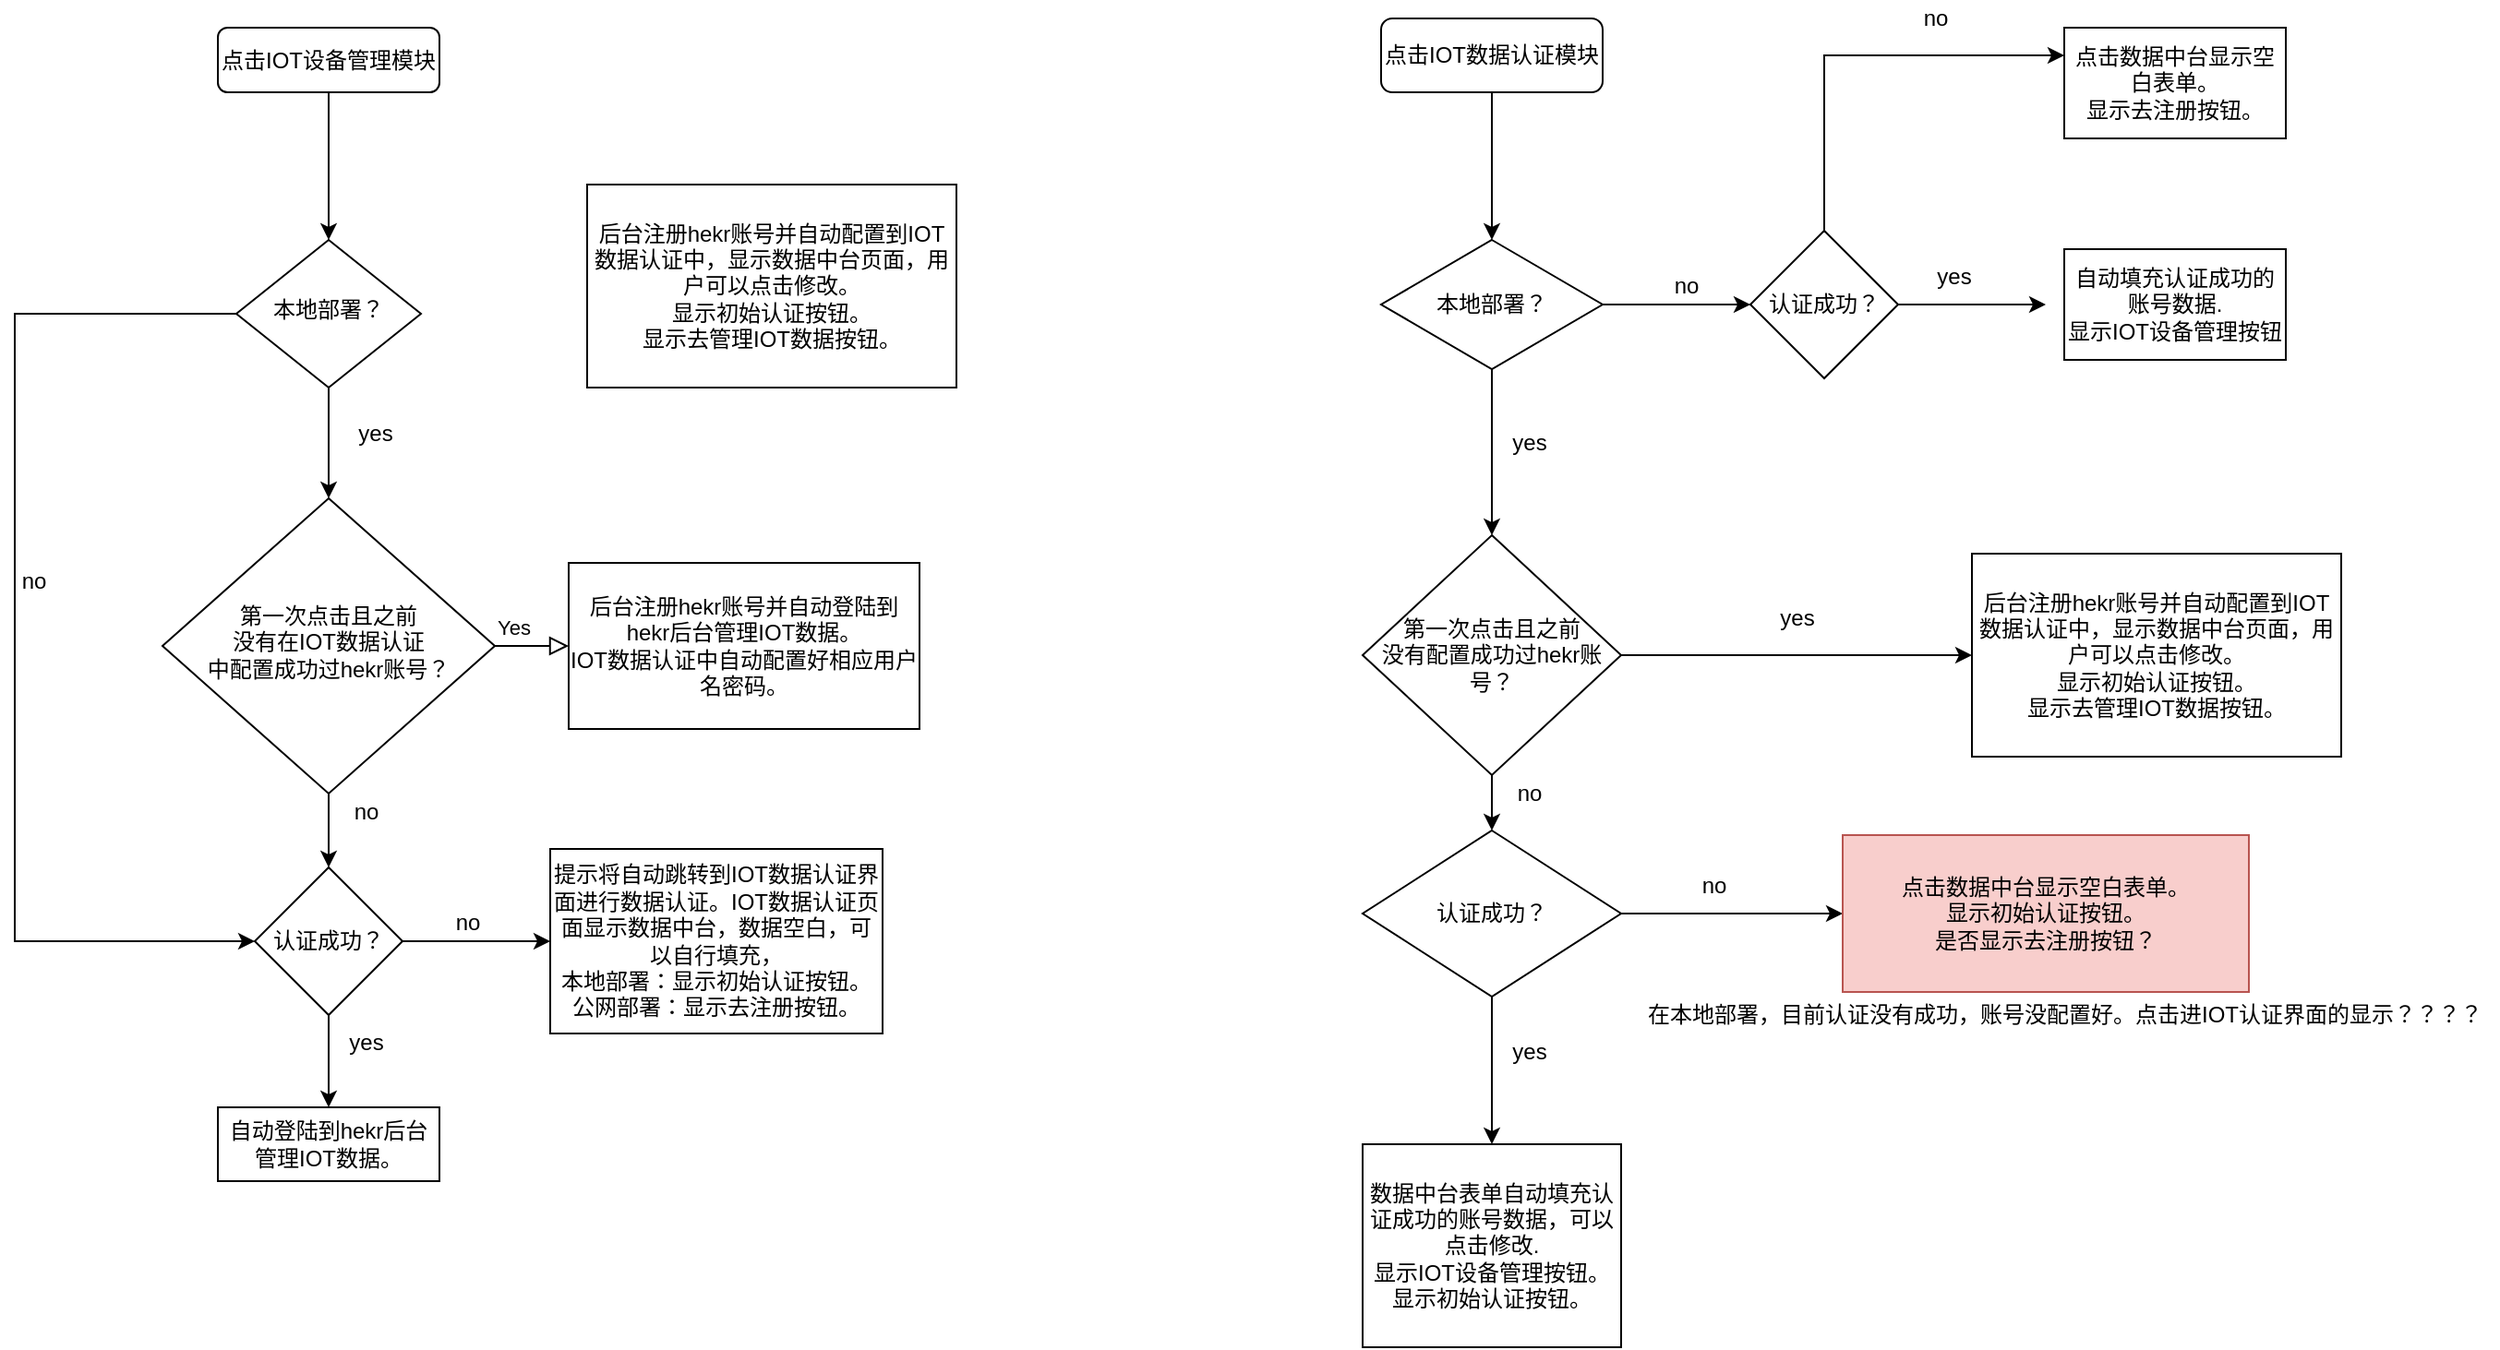 <mxfile version="14.5.0" type="github">
  <diagram id="C5RBs43oDa-KdzZeNtuy" name="Page-1">
    <mxGraphModel dx="1422" dy="762" grid="1" gridSize="10" guides="1" tooltips="1" connect="1" arrows="1" fold="1" page="1" pageScale="1" pageWidth="827" pageHeight="1169" math="0" shadow="0">
      <root>
        <mxCell id="WIyWlLk6GJQsqaUBKTNV-0" />
        <mxCell id="WIyWlLk6GJQsqaUBKTNV-1" parent="WIyWlLk6GJQsqaUBKTNV-0" />
        <mxCell id="WIyWlLk6GJQsqaUBKTNV-3" value="点击IOT设备管理模块" style="rounded=1;whiteSpace=wrap;html=1;fontSize=12;glass=0;strokeWidth=1;shadow=0;" parent="WIyWlLk6GJQsqaUBKTNV-1" vertex="1">
          <mxGeometry x="160" y="25" width="120" height="35" as="geometry" />
        </mxCell>
        <mxCell id="k0uKY-lTLWk4_8m04BFy-28" value="" style="edgeStyle=orthogonalEdgeStyle;rounded=0;orthogonalLoop=1;jettySize=auto;html=1;" parent="WIyWlLk6GJQsqaUBKTNV-1" source="WIyWlLk6GJQsqaUBKTNV-6" target="WIyWlLk6GJQsqaUBKTNV-10" edge="1">
          <mxGeometry relative="1" as="geometry" />
        </mxCell>
        <mxCell id="k0uKY-lTLWk4_8m04BFy-56" style="edgeStyle=orthogonalEdgeStyle;rounded=0;orthogonalLoop=1;jettySize=auto;html=1;exitX=0;exitY=0.5;exitDx=0;exitDy=0;" parent="WIyWlLk6GJQsqaUBKTNV-1" source="WIyWlLk6GJQsqaUBKTNV-6" edge="1">
          <mxGeometry relative="1" as="geometry">
            <mxPoint x="180" y="520" as="targetPoint" />
            <Array as="points">
              <mxPoint x="50" y="180" />
              <mxPoint x="50" y="520" />
            </Array>
          </mxGeometry>
        </mxCell>
        <mxCell id="WIyWlLk6GJQsqaUBKTNV-6" value="本地部署？" style="rhombus;whiteSpace=wrap;html=1;shadow=0;fontFamily=Helvetica;fontSize=12;align=center;strokeWidth=1;spacing=6;spacingTop=-4;" parent="WIyWlLk6GJQsqaUBKTNV-1" vertex="1">
          <mxGeometry x="170" y="140" width="100" height="80" as="geometry" />
        </mxCell>
        <mxCell id="WIyWlLk6GJQsqaUBKTNV-9" value="Yes" style="edgeStyle=orthogonalEdgeStyle;rounded=0;html=1;jettySize=auto;orthogonalLoop=1;fontSize=11;endArrow=block;endFill=0;endSize=8;strokeWidth=1;shadow=0;labelBackgroundColor=none;" parent="WIyWlLk6GJQsqaUBKTNV-1" source="WIyWlLk6GJQsqaUBKTNV-10" target="WIyWlLk6GJQsqaUBKTNV-12" edge="1">
          <mxGeometry x="-0.5" y="10" relative="1" as="geometry">
            <mxPoint as="offset" />
          </mxGeometry>
        </mxCell>
        <mxCell id="k0uKY-lTLWk4_8m04BFy-46" value="" style="edgeStyle=orthogonalEdgeStyle;rounded=0;orthogonalLoop=1;jettySize=auto;html=1;" parent="WIyWlLk6GJQsqaUBKTNV-1" source="WIyWlLk6GJQsqaUBKTNV-10" target="k0uKY-lTLWk4_8m04BFy-44" edge="1">
          <mxGeometry relative="1" as="geometry" />
        </mxCell>
        <mxCell id="WIyWlLk6GJQsqaUBKTNV-10" value="第一次点击且之前&lt;br&gt;没有在IOT数据认证&lt;br&gt;中配置成功过hekr账号？" style="rhombus;whiteSpace=wrap;html=1;shadow=0;fontFamily=Helvetica;fontSize=12;align=center;strokeWidth=1;spacing=6;spacingTop=-4;" parent="WIyWlLk6GJQsqaUBKTNV-1" vertex="1">
          <mxGeometry x="130" y="280" width="180" height="160" as="geometry" />
        </mxCell>
        <mxCell id="WIyWlLk6GJQsqaUBKTNV-11" value="自动登陆到hekr后台管理IOT数据。" style="rounded=0;whiteSpace=wrap;html=1;fontSize=12;glass=0;strokeWidth=1;shadow=0;direction=west;" parent="WIyWlLk6GJQsqaUBKTNV-1" vertex="1">
          <mxGeometry x="160" y="610" width="120" height="40" as="geometry" />
        </mxCell>
        <mxCell id="WIyWlLk6GJQsqaUBKTNV-12" value="后台注册hekr账号并自动登陆到hekr后台管理IOT数据。&lt;br&gt;IOT数据认证中自动配置好相应用户名密码。" style="rounded=0;whiteSpace=wrap;html=1;fontSize=12;glass=0;strokeWidth=1;shadow=0;" parent="WIyWlLk6GJQsqaUBKTNV-1" vertex="1">
          <mxGeometry x="350" y="315" width="190" height="90" as="geometry" />
        </mxCell>
        <mxCell id="k0uKY-lTLWk4_8m04BFy-10" value="后台注册hekr账号并自动配置到IOT数据认证中，显示数据中台页面，用户可以点击修改。&lt;br&gt;显示初始认证按钮。&lt;br&gt;显示去管理IOT数据按钮。" style="whiteSpace=wrap;html=1;" parent="WIyWlLk6GJQsqaUBKTNV-1" vertex="1">
          <mxGeometry x="360" y="110" width="200" height="110" as="geometry" />
        </mxCell>
        <mxCell id="k0uKY-lTLWk4_8m04BFy-38" value="" style="edgeStyle=orthogonalEdgeStyle;rounded=0;orthogonalLoop=1;jettySize=auto;html=1;exitX=1;exitY=0.5;exitDx=0;exitDy=0;" parent="WIyWlLk6GJQsqaUBKTNV-1" source="7Q2n8eVBiBNBiA9YKsd2-28" target="k0uKY-lTLWk4_8m04BFy-37" edge="1">
          <mxGeometry relative="1" as="geometry">
            <mxPoint x="1060" y="535" as="sourcePoint" />
          </mxGeometry>
        </mxCell>
        <mxCell id="k0uKY-lTLWk4_8m04BFy-34" value="数据中台表单自动填充认证成功的账号数据，可以点击修改.&lt;br&gt;显示IOT设备管理按钮。&lt;br&gt;显示初始认证按钮。" style="whiteSpace=wrap;html=1;" parent="WIyWlLk6GJQsqaUBKTNV-1" vertex="1">
          <mxGeometry x="780" y="630" width="140" height="110" as="geometry" />
        </mxCell>
        <mxCell id="k0uKY-lTLWk4_8m04BFy-37" value="点击数据中台显示空白表单。&lt;br&gt;显示初始认证按钮。&lt;br&gt;是否显示去注册按钮？" style="whiteSpace=wrap;html=1;fillColor=#f8cecc;strokeColor=#b85450;" parent="WIyWlLk6GJQsqaUBKTNV-1" vertex="1">
          <mxGeometry x="1040" y="462.5" width="220" height="85" as="geometry" />
        </mxCell>
        <mxCell id="k0uKY-lTLWk4_8m04BFy-40" value="yes&lt;br&gt;" style="text;html=1;align=center;verticalAlign=middle;resizable=0;points=[];autosize=1;" parent="WIyWlLk6GJQsqaUBKTNV-1" vertex="1">
          <mxGeometry x="230" y="235" width="30" height="20" as="geometry" />
        </mxCell>
        <mxCell id="k0uKY-lTLWk4_8m04BFy-47" value="" style="edgeStyle=orthogonalEdgeStyle;rounded=0;orthogonalLoop=1;jettySize=auto;html=1;" parent="WIyWlLk6GJQsqaUBKTNV-1" source="k0uKY-lTLWk4_8m04BFy-44" target="WIyWlLk6GJQsqaUBKTNV-11" edge="1">
          <mxGeometry relative="1" as="geometry" />
        </mxCell>
        <mxCell id="k0uKY-lTLWk4_8m04BFy-53" value="" style="edgeStyle=orthogonalEdgeStyle;rounded=0;orthogonalLoop=1;jettySize=auto;html=1;" parent="WIyWlLk6GJQsqaUBKTNV-1" source="k0uKY-lTLWk4_8m04BFy-44" target="k0uKY-lTLWk4_8m04BFy-52" edge="1">
          <mxGeometry relative="1" as="geometry" />
        </mxCell>
        <mxCell id="k0uKY-lTLWk4_8m04BFy-44" value="认证成功？" style="rhombus;whiteSpace=wrap;html=1;" parent="WIyWlLk6GJQsqaUBKTNV-1" vertex="1">
          <mxGeometry x="180" y="480" width="80" height="80" as="geometry" />
        </mxCell>
        <mxCell id="k0uKY-lTLWk4_8m04BFy-48" value="no" style="text;html=1;align=center;verticalAlign=middle;resizable=0;points=[];autosize=1;" parent="WIyWlLk6GJQsqaUBKTNV-1" vertex="1">
          <mxGeometry x="225" y="440" width="30" height="20" as="geometry" />
        </mxCell>
        <mxCell id="k0uKY-lTLWk4_8m04BFy-49" value="yes&lt;br&gt;" style="text;html=1;align=center;verticalAlign=middle;resizable=0;points=[];autosize=1;" parent="WIyWlLk6GJQsqaUBKTNV-1" vertex="1">
          <mxGeometry x="225" y="565" width="30" height="20" as="geometry" />
        </mxCell>
        <mxCell id="k0uKY-lTLWk4_8m04BFy-52" value="提示将自动跳转到IOT数据认证界面进行数据认证。IOT数据认证页面显示数据中台，数据空白，可以自行填充，&lt;br&gt;本地部署：显示初始认证按钮。&lt;br&gt;公网部署：显示去注册按钮。" style="whiteSpace=wrap;html=1;" parent="WIyWlLk6GJQsqaUBKTNV-1" vertex="1">
          <mxGeometry x="340" y="470" width="180" height="100" as="geometry" />
        </mxCell>
        <mxCell id="k0uKY-lTLWk4_8m04BFy-54" value="no" style="text;html=1;align=center;verticalAlign=middle;resizable=0;points=[];autosize=1;" parent="WIyWlLk6GJQsqaUBKTNV-1" vertex="1">
          <mxGeometry x="280" y="500" width="30" height="20" as="geometry" />
        </mxCell>
        <mxCell id="k0uKY-lTLWk4_8m04BFy-57" value="no" style="text;html=1;align=center;verticalAlign=middle;resizable=0;points=[];autosize=1;" parent="WIyWlLk6GJQsqaUBKTNV-1" vertex="1">
          <mxGeometry x="45" y="315" width="30" height="20" as="geometry" />
        </mxCell>
        <mxCell id="k0uKY-lTLWk4_8m04BFy-128" value="" style="endArrow=classic;html=1;entryX=0.5;entryY=0;entryDx=0;entryDy=0;exitX=0.5;exitY=1;exitDx=0;exitDy=0;" parent="WIyWlLk6GJQsqaUBKTNV-1" source="WIyWlLk6GJQsqaUBKTNV-3" target="WIyWlLk6GJQsqaUBKTNV-6" edge="1">
          <mxGeometry width="50" height="50" relative="1" as="geometry">
            <mxPoint x="190" y="110" as="sourcePoint" />
            <mxPoint x="240" y="60" as="targetPoint" />
          </mxGeometry>
        </mxCell>
        <mxCell id="7Q2n8eVBiBNBiA9YKsd2-6" value="yes&lt;br&gt;" style="text;html=1;align=center;verticalAlign=middle;resizable=0;points=[];autosize=1;" vertex="1" parent="WIyWlLk6GJQsqaUBKTNV-1">
          <mxGeometry x="1000" y="335" width="30" height="20" as="geometry" />
        </mxCell>
        <mxCell id="7Q2n8eVBiBNBiA9YKsd2-26" value="" style="edgeStyle=orthogonalEdgeStyle;rounded=0;orthogonalLoop=1;jettySize=auto;html=1;entryX=0.5;entryY=0;entryDx=0;entryDy=0;" edge="1" parent="WIyWlLk6GJQsqaUBKTNV-1" source="7Q2n8eVBiBNBiA9YKsd2-1" target="7Q2n8eVBiBNBiA9YKsd2-24">
          <mxGeometry relative="1" as="geometry">
            <mxPoint x="850" y="140" as="targetPoint" />
          </mxGeometry>
        </mxCell>
        <mxCell id="7Q2n8eVBiBNBiA9YKsd2-1" value="点击IOT数据认证模块" style="rounded=1;whiteSpace=wrap;html=1;fontSize=12;glass=0;strokeWidth=1;shadow=0;" vertex="1" parent="WIyWlLk6GJQsqaUBKTNV-1">
          <mxGeometry x="790" y="20" width="120" height="40" as="geometry" />
        </mxCell>
        <mxCell id="7Q2n8eVBiBNBiA9YKsd2-18" value="" style="edgeStyle=orthogonalEdgeStyle;rounded=0;orthogonalLoop=1;jettySize=auto;html=1;exitX=0.5;exitY=1;exitDx=0;exitDy=0;" edge="1" parent="WIyWlLk6GJQsqaUBKTNV-1" source="7Q2n8eVBiBNBiA9YKsd2-24" target="7Q2n8eVBiBNBiA9YKsd2-19">
          <mxGeometry x="360" y="25" as="geometry">
            <mxPoint x="630" y="310" as="targetPoint" />
            <Array as="points">
              <mxPoint x="850" y="240" />
              <mxPoint x="850" y="240" />
            </Array>
          </mxGeometry>
        </mxCell>
        <mxCell id="7Q2n8eVBiBNBiA9YKsd2-29" value="" style="edgeStyle=orthogonalEdgeStyle;rounded=0;orthogonalLoop=1;jettySize=auto;html=1;" edge="1" parent="WIyWlLk6GJQsqaUBKTNV-1" source="7Q2n8eVBiBNBiA9YKsd2-19" target="7Q2n8eVBiBNBiA9YKsd2-28">
          <mxGeometry relative="1" as="geometry" />
        </mxCell>
        <mxCell id="7Q2n8eVBiBNBiA9YKsd2-19" value="第一次点击且之前&lt;br&gt;没有配置成功过hekr账号？" style="rhombus;whiteSpace=wrap;html=1;" vertex="1" parent="WIyWlLk6GJQsqaUBKTNV-1">
          <mxGeometry x="780" y="300" width="140" height="130" as="geometry" />
        </mxCell>
        <mxCell id="7Q2n8eVBiBNBiA9YKsd2-20" value="" style="edgeStyle=orthogonalEdgeStyle;rounded=0;orthogonalLoop=1;jettySize=auto;html=1;" edge="1" parent="WIyWlLk6GJQsqaUBKTNV-1">
          <mxGeometry relative="1" as="geometry">
            <mxPoint x="630" y="180.0" as="targetPoint" />
          </mxGeometry>
        </mxCell>
        <mxCell id="7Q2n8eVBiBNBiA9YKsd2-22" value="后台注册hekr账号并自动配置到IOT数据认证中，显示数据中台页面，用户可以点击修改。&lt;br&gt;显示初始认证按钮。&lt;br&gt;显示去管理IOT数据按钮。" style="whiteSpace=wrap;html=1;" vertex="1" parent="WIyWlLk6GJQsqaUBKTNV-1">
          <mxGeometry x="1110" y="310" width="200" height="110" as="geometry" />
        </mxCell>
        <mxCell id="7Q2n8eVBiBNBiA9YKsd2-43" value="" style="edgeStyle=orthogonalEdgeStyle;rounded=0;orthogonalLoop=1;jettySize=auto;html=1;" edge="1" parent="WIyWlLk6GJQsqaUBKTNV-1" source="7Q2n8eVBiBNBiA9YKsd2-24">
          <mxGeometry relative="1" as="geometry">
            <mxPoint x="990" y="175" as="targetPoint" />
          </mxGeometry>
        </mxCell>
        <mxCell id="7Q2n8eVBiBNBiA9YKsd2-24" value="本地部署？" style="rhombus;whiteSpace=wrap;html=1;" vertex="1" parent="WIyWlLk6GJQsqaUBKTNV-1">
          <mxGeometry x="790" y="140" width="120" height="70" as="geometry" />
        </mxCell>
        <mxCell id="7Q2n8eVBiBNBiA9YKsd2-27" value="yes&lt;br&gt;" style="text;html=1;align=center;verticalAlign=middle;resizable=0;points=[];autosize=1;" vertex="1" parent="WIyWlLk6GJQsqaUBKTNV-1">
          <mxGeometry x="855" y="240" width="30" height="20" as="geometry" />
        </mxCell>
        <mxCell id="7Q2n8eVBiBNBiA9YKsd2-31" value="" style="edgeStyle=orthogonalEdgeStyle;rounded=0;orthogonalLoop=1;jettySize=auto;html=1;" edge="1" parent="WIyWlLk6GJQsqaUBKTNV-1" source="7Q2n8eVBiBNBiA9YKsd2-28">
          <mxGeometry relative="1" as="geometry">
            <mxPoint x="850" y="630" as="targetPoint" />
          </mxGeometry>
        </mxCell>
        <mxCell id="7Q2n8eVBiBNBiA9YKsd2-28" value="认证成功？" style="rhombus;whiteSpace=wrap;html=1;" vertex="1" parent="WIyWlLk6GJQsqaUBKTNV-1">
          <mxGeometry x="780" y="460" width="140" height="90" as="geometry" />
        </mxCell>
        <mxCell id="7Q2n8eVBiBNBiA9YKsd2-32" value="yes" style="text;html=1;align=center;verticalAlign=middle;resizable=0;points=[];autosize=1;" vertex="1" parent="WIyWlLk6GJQsqaUBKTNV-1">
          <mxGeometry x="855" y="570" width="30" height="20" as="geometry" />
        </mxCell>
        <mxCell id="7Q2n8eVBiBNBiA9YKsd2-33" value="no" style="text;html=1;align=center;verticalAlign=middle;resizable=0;points=[];autosize=1;" vertex="1" parent="WIyWlLk6GJQsqaUBKTNV-1">
          <mxGeometry x="955" y="480" width="30" height="20" as="geometry" />
        </mxCell>
        <mxCell id="7Q2n8eVBiBNBiA9YKsd2-35" value="" style="endArrow=classic;html=1;entryX=0;entryY=0.5;entryDx=0;entryDy=0;exitX=1;exitY=0.5;exitDx=0;exitDy=0;" edge="1" parent="WIyWlLk6GJQsqaUBKTNV-1" source="7Q2n8eVBiBNBiA9YKsd2-19" target="7Q2n8eVBiBNBiA9YKsd2-22">
          <mxGeometry width="50" height="50" relative="1" as="geometry">
            <mxPoint x="870" y="380" as="sourcePoint" />
            <mxPoint x="920" y="330" as="targetPoint" />
          </mxGeometry>
        </mxCell>
        <mxCell id="7Q2n8eVBiBNBiA9YKsd2-41" value="no" style="text;html=1;align=center;verticalAlign=middle;resizable=0;points=[];autosize=1;" vertex="1" parent="WIyWlLk6GJQsqaUBKTNV-1">
          <mxGeometry x="855" y="430" width="30" height="20" as="geometry" />
        </mxCell>
        <mxCell id="7Q2n8eVBiBNBiA9YKsd2-45" value="no" style="text;html=1;align=center;verticalAlign=middle;resizable=0;points=[];autosize=1;" vertex="1" parent="WIyWlLk6GJQsqaUBKTNV-1">
          <mxGeometry x="940" y="155" width="30" height="20" as="geometry" />
        </mxCell>
        <mxCell id="7Q2n8eVBiBNBiA9YKsd2-48" value="" style="edgeStyle=orthogonalEdgeStyle;rounded=0;orthogonalLoop=1;jettySize=auto;html=1;" edge="1" parent="WIyWlLk6GJQsqaUBKTNV-1" source="7Q2n8eVBiBNBiA9YKsd2-46">
          <mxGeometry relative="1" as="geometry">
            <mxPoint x="1150" y="175" as="targetPoint" />
          </mxGeometry>
        </mxCell>
        <mxCell id="7Q2n8eVBiBNBiA9YKsd2-52" style="edgeStyle=orthogonalEdgeStyle;rounded=0;orthogonalLoop=1;jettySize=auto;html=1;exitX=0.5;exitY=0;exitDx=0;exitDy=0;entryX=0;entryY=0.25;entryDx=0;entryDy=0;" edge="1" parent="WIyWlLk6GJQsqaUBKTNV-1" source="7Q2n8eVBiBNBiA9YKsd2-46" target="7Q2n8eVBiBNBiA9YKsd2-51">
          <mxGeometry relative="1" as="geometry">
            <mxPoint x="1030" y="50" as="targetPoint" />
          </mxGeometry>
        </mxCell>
        <mxCell id="7Q2n8eVBiBNBiA9YKsd2-46" value="认证成功？" style="rhombus;whiteSpace=wrap;html=1;" vertex="1" parent="WIyWlLk6GJQsqaUBKTNV-1">
          <mxGeometry x="990" y="135" width="80" height="80" as="geometry" />
        </mxCell>
        <mxCell id="7Q2n8eVBiBNBiA9YKsd2-49" value="自动填充认证成功的账号数据.&lt;br&gt;显示IOT设备管理按钮" style="rounded=0;whiteSpace=wrap;html=1;" vertex="1" parent="WIyWlLk6GJQsqaUBKTNV-1">
          <mxGeometry x="1160" y="145" width="120" height="60" as="geometry" />
        </mxCell>
        <mxCell id="7Q2n8eVBiBNBiA9YKsd2-50" value="yes" style="text;html=1;align=center;verticalAlign=middle;resizable=0;points=[];autosize=1;" vertex="1" parent="WIyWlLk6GJQsqaUBKTNV-1">
          <mxGeometry x="1085" y="150" width="30" height="20" as="geometry" />
        </mxCell>
        <mxCell id="7Q2n8eVBiBNBiA9YKsd2-51" value="点击数据中台显示空白表单。&lt;br&gt;显示去注册按钮。" style="rounded=0;whiteSpace=wrap;html=1;" vertex="1" parent="WIyWlLk6GJQsqaUBKTNV-1">
          <mxGeometry x="1160" y="25" width="120" height="60" as="geometry" />
        </mxCell>
        <mxCell id="7Q2n8eVBiBNBiA9YKsd2-53" value="no" style="text;html=1;align=center;verticalAlign=middle;resizable=0;points=[];autosize=1;" vertex="1" parent="WIyWlLk6GJQsqaUBKTNV-1">
          <mxGeometry x="1075" y="10" width="30" height="20" as="geometry" />
        </mxCell>
        <mxCell id="7Q2n8eVBiBNBiA9YKsd2-54" value="在本地部署，目前认证没有成功，账号没配置好。点击进IOT认证界面的显示？？？？" style="text;html=1;align=center;verticalAlign=middle;resizable=0;points=[];autosize=1;" vertex="1" parent="WIyWlLk6GJQsqaUBKTNV-1">
          <mxGeometry x="925" y="550" width="470" height="20" as="geometry" />
        </mxCell>
      </root>
    </mxGraphModel>
  </diagram>
</mxfile>
